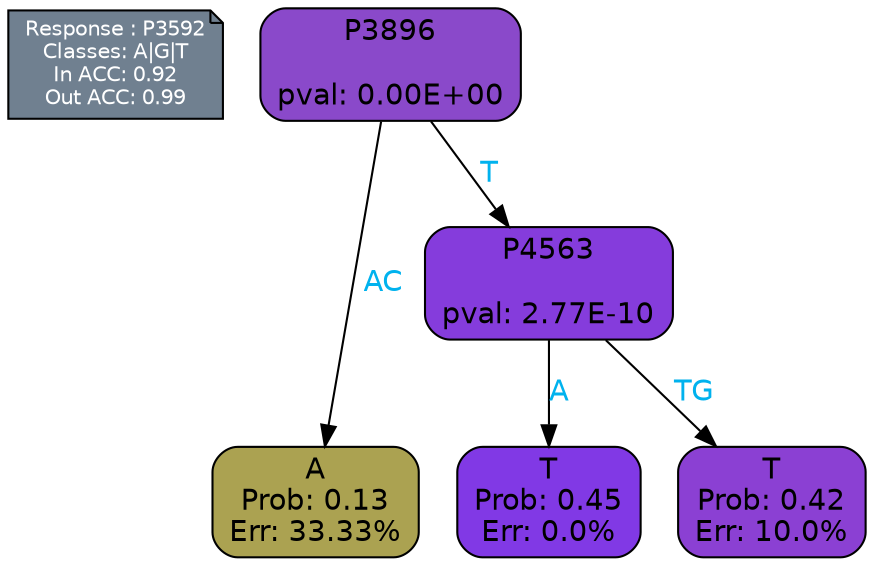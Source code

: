 digraph Tree {
node [shape=box, style="filled, rounded", color="black", fontname=helvetica] ;
graph [ranksep=equally, splines=polylines, bgcolor=transparent, dpi=600] ;
edge [fontname=helvetica] ;
LEGEND [label="Response : P3592
Classes: A|G|T
In ACC: 0.92
Out ACC: 0.99
",shape=note,align=left,style=filled,fillcolor="slategray",fontcolor="white",fontsize=10];1 [label="P3896

pval: 0.00E+00", fillcolor="#8a49ca"] ;
2 [label="A
Prob: 0.13
Err: 33.33%", fillcolor="#aba251"] ;
3 [label="P4563

pval: 2.77E-10", fillcolor="#853cdc"] ;
4 [label="T
Prob: 0.45
Err: 0.0%", fillcolor="#8139e5"] ;
5 [label="T
Prob: 0.42
Err: 10.0%", fillcolor="#8b40d3"] ;
1 -> 2 [label="AC",fontcolor=deepskyblue2] ;
1 -> 3 [label="T",fontcolor=deepskyblue2] ;
3 -> 4 [label="A",fontcolor=deepskyblue2] ;
3 -> 5 [label="TG",fontcolor=deepskyblue2] ;
{rank = same; 2;4;5;}{rank = same; LEGEND;1;}}